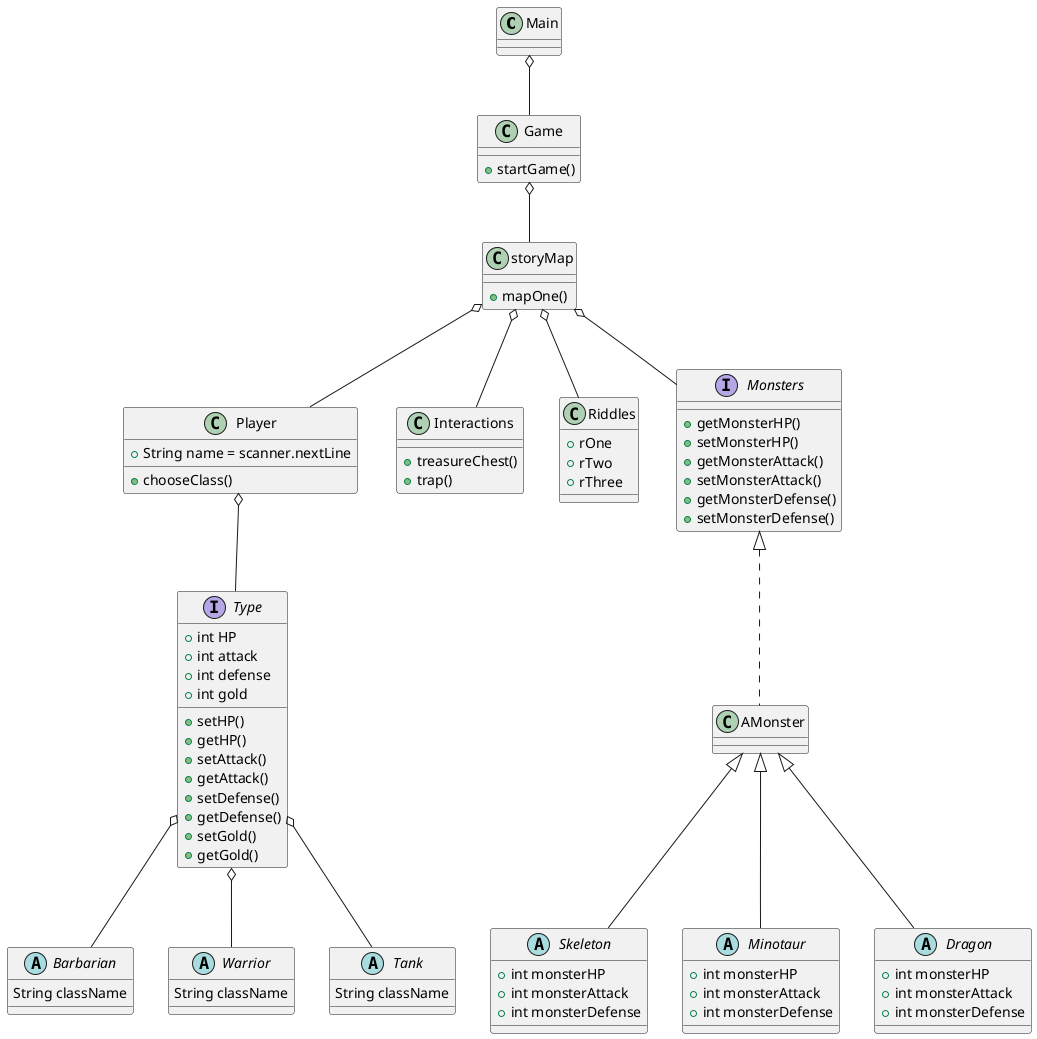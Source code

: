 @startuml

Main o-- Game
Class Main

Class Game {
+startGame()
}

storyMap o-- Player
Class Player {
+ String name = scanner.nextLine
+ chooseClass()
}


Player o-- Type
Interface Type {
+ int HP
+ int attack
+ int defense
+ int gold
+setHP()
+getHP()
+setAttack()
+getAttack()
+setDefense()
+getDefense()
+setGold()
+getGold()
}
Type o-- Barbarian
 abstract Class Barbarian {
String className

}

Type o-- Warrior
 abstract Class Warrior {
String className
}

Type o-- Tank
 abstract Class Tank {
String className
}

storyMap o-- Interactions
Class Interactions {
+treasureChest()
+trap()
'riddles()
}

storyMap o-- Riddles
Class Riddles {
+rOne
+rTwo
+rThree
}


storyMap o-- Monsters
interface Monsters {
+getMonsterHP()
+setMonsterHP()
+getMonsterAttack()
+setMonsterAttack()
+getMonsterDefense()
+setMonsterDefense()
}
Class AMonster implements Monsters{

}
 AMonster <|-- Skeleton
abstract Class Skeleton {
+int monsterHP
+int monsterAttack
+int monsterDefense
}
AMonster <|-- Minotaur
 abstract class Minotaur {
+int monsterHP
+int monsterAttack
+int monsterDefense
}
AMonster <|-- Dragon
 abstract Class Dragon {
+int monsterHP
+int monsterAttack
+int monsterDefense
}

Game o-- storyMap
Class storyMap {
+mapOne()
}




@enduml

}